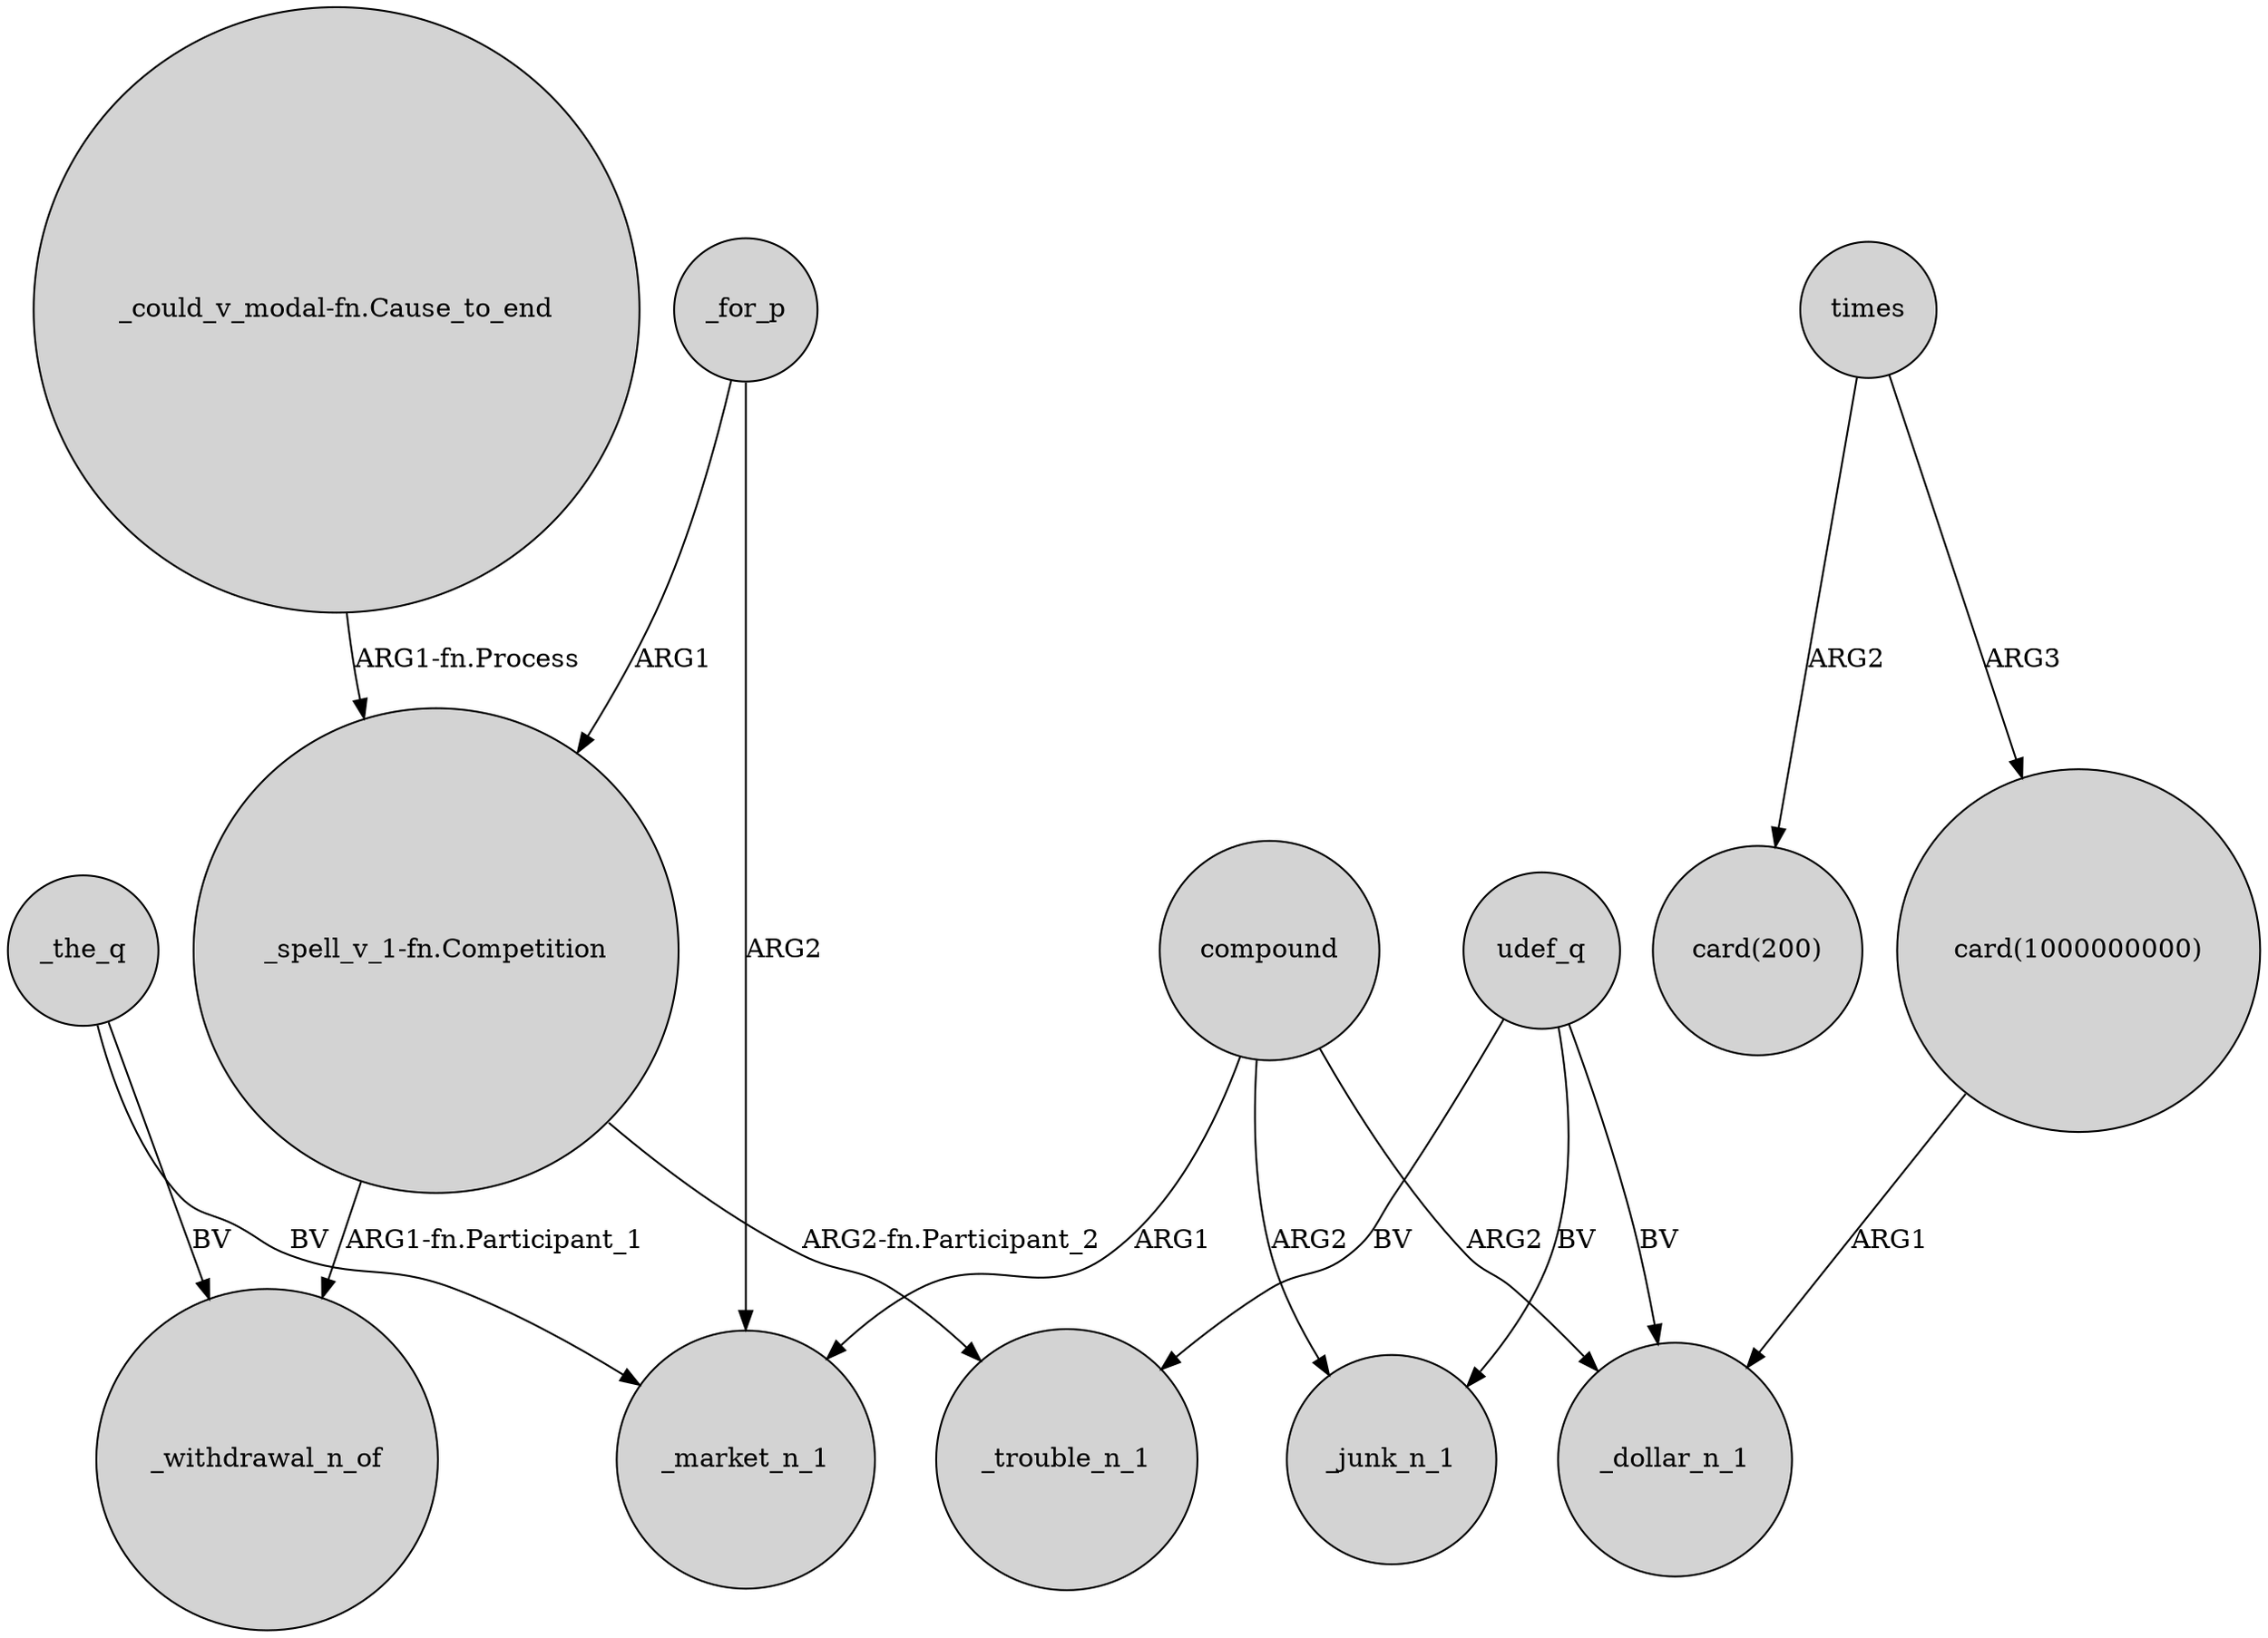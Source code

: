 digraph {
	node [shape=circle style=filled]
	_the_q -> _withdrawal_n_of [label=BV]
	"card(1000000000)" -> _dollar_n_1 [label=ARG1]
	udef_q -> _junk_n_1 [label=BV]
	times -> "card(200)" [label=ARG2]
	"_could_v_modal-fn.Cause_to_end" -> "_spell_v_1-fn.Competition" [label="ARG1-fn.Process"]
	compound -> _junk_n_1 [label=ARG2]
	compound -> _dollar_n_1 [label=ARG2]
	udef_q -> _trouble_n_1 [label=BV]
	"_spell_v_1-fn.Competition" -> _trouble_n_1 [label="ARG2-fn.Participant_2"]
	times -> "card(1000000000)" [label=ARG3]
	_for_p -> "_spell_v_1-fn.Competition" [label=ARG1]
	udef_q -> _dollar_n_1 [label=BV]
	compound -> _market_n_1 [label=ARG1]
	_the_q -> _market_n_1 [label=BV]
	_for_p -> _market_n_1 [label=ARG2]
	"_spell_v_1-fn.Competition" -> _withdrawal_n_of [label="ARG1-fn.Participant_1"]
}
